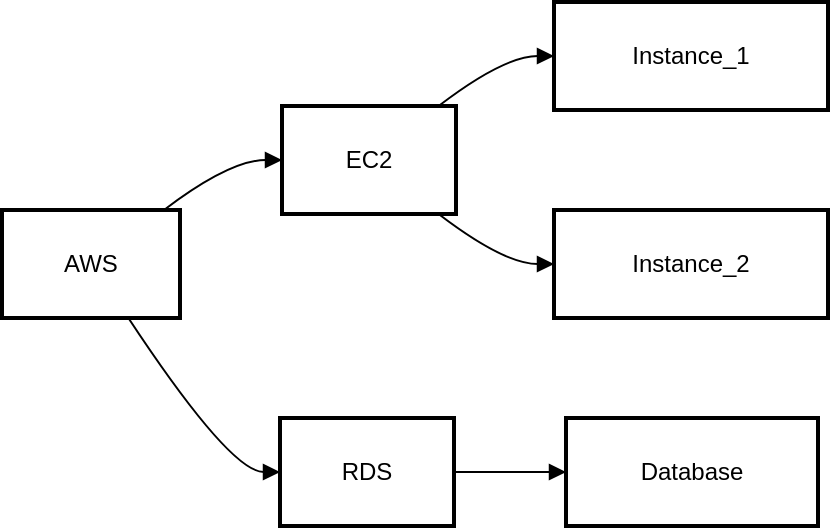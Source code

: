 <mxfile version="26.1.2">
  <diagram name="페이지-1" id="zG3gYZrDyPX5VBBEm87U">
    <mxGraphModel>
      <root>
        <mxCell id="0" />
        <mxCell id="1" parent="0" />
        <mxCell id="2" value="AWS" style="whiteSpace=wrap;strokeWidth=2;" vertex="1" parent="1">
          <mxGeometry x="8" y="112" width="89" height="54" as="geometry" />
        </mxCell>
        <mxCell id="3" value="EC2" style="whiteSpace=wrap;strokeWidth=2;" vertex="1" parent="1">
          <mxGeometry x="148" y="60" width="87" height="54" as="geometry" />
        </mxCell>
        <mxCell id="4" value="RDS" style="whiteSpace=wrap;strokeWidth=2;" vertex="1" parent="1">
          <mxGeometry x="147" y="216" width="87" height="54" as="geometry" />
        </mxCell>
        <mxCell id="5" value="Instance_1" style="whiteSpace=wrap;strokeWidth=2;" vertex="1" parent="1">
          <mxGeometry x="284" y="8" width="137" height="54" as="geometry" />
        </mxCell>
        <mxCell id="6" value="Instance_2" style="whiteSpace=wrap;strokeWidth=2;" vertex="1" parent="1">
          <mxGeometry x="284" y="112" width="137" height="54" as="geometry" />
        </mxCell>
        <mxCell id="7" value="Database" style="whiteSpace=wrap;strokeWidth=2;" vertex="1" parent="1">
          <mxGeometry x="290" y="216" width="126" height="54" as="geometry" />
        </mxCell>
        <mxCell id="8" value="" style="curved=1;startArrow=none;endArrow=block;exitX=0.91;exitY=0;entryX=-0.01;entryY=0.5;" edge="1" parent="1" source="2" target="3">
          <mxGeometry relative="1" as="geometry">
            <Array as="points">
              <mxPoint x="122" y="87" />
            </Array>
          </mxGeometry>
        </mxCell>
        <mxCell id="9" value="" style="curved=1;startArrow=none;endArrow=block;exitX=0.71;exitY=1;entryX=0;entryY=0.5;" edge="1" parent="1" source="2" target="4">
          <mxGeometry relative="1" as="geometry">
            <Array as="points">
              <mxPoint x="122" y="243" />
            </Array>
          </mxGeometry>
        </mxCell>
        <mxCell id="10" value="" style="curved=1;startArrow=none;endArrow=block;exitX=0.9;exitY=0;entryX=0;entryY=0.5;" edge="1" parent="1" source="3" target="5">
          <mxGeometry relative="1" as="geometry">
            <Array as="points">
              <mxPoint x="259" y="35" />
            </Array>
          </mxGeometry>
        </mxCell>
        <mxCell id="11" value="" style="curved=1;startArrow=none;endArrow=block;exitX=0.9;exitY=1;entryX=0;entryY=0.5;" edge="1" parent="1" source="3" target="6">
          <mxGeometry relative="1" as="geometry">
            <Array as="points">
              <mxPoint x="259" y="139" />
            </Array>
          </mxGeometry>
        </mxCell>
        <mxCell id="12" value="" style="curved=1;startArrow=none;endArrow=block;exitX=1;exitY=0.5;entryX=0;entryY=0.5;" edge="1" parent="1" source="4" target="7">
          <mxGeometry relative="1" as="geometry">
            <Array as="points" />
          </mxGeometry>
        </mxCell>
      </root>
    </mxGraphModel>
  </diagram>
</mxfile>
